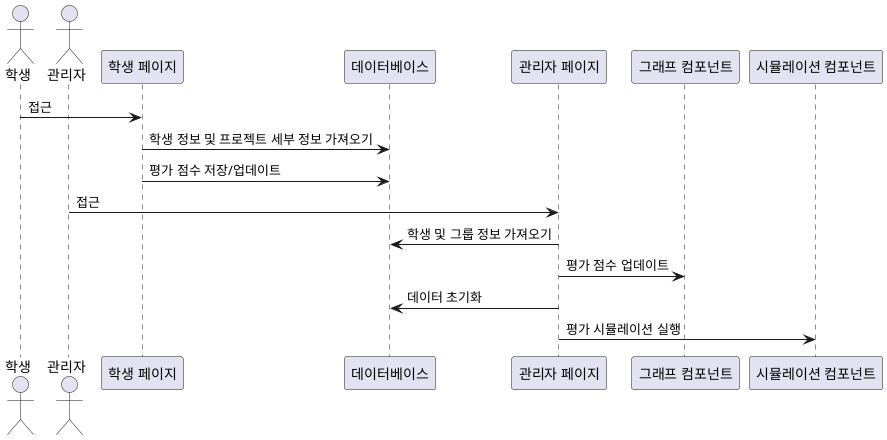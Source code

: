 @startuml
actor 학생
actor 관리자

학생 -> "학생 페이지": 접근
"학생 페이지" -> "데이터베이스": 학생 정보 및 프로젝트 세부 정보 가져오기
"학생 페이지" -> "데이터베이스": 평가 점수 저장/업데이트


관리자 -> "관리자 페이지": 접근
"관리자 페이지" -> "데이터베이스": 학생 및 그룹 정보 가져오기
"관리자 페이지" -> "그래프 컴포넌트": 평가 점수 업데이트
"관리자 페이지" -> "데이터베이스": 데이터 초기화
"관리자 페이지" -> "시뮬레이션 컴포넌트": 평가 시뮬레이션 실행

@enduml
